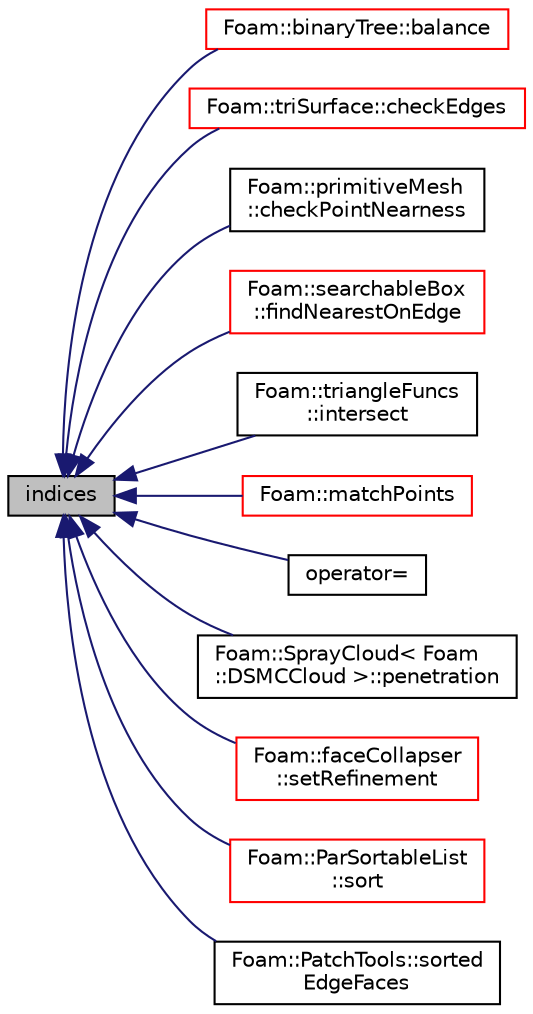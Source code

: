 digraph "indices"
{
  bgcolor="transparent";
  edge [fontname="Helvetica",fontsize="10",labelfontname="Helvetica",labelfontsize="10"];
  node [fontname="Helvetica",fontsize="10",shape=record];
  rankdir="LR";
  Node23 [label="indices",height=0.2,width=0.4,color="black", fillcolor="grey75", style="filled", fontcolor="black"];
  Node23 -> Node24 [dir="back",color="midnightblue",fontsize="10",style="solid",fontname="Helvetica"];
  Node24 [label="Foam::binaryTree::balance",height=0.2,width=0.4,color="red",URL="$a31121.html#aeceb989c9c8ba1acf0e2864e67351dc6",tooltip="Cheap balance function. "];
  Node23 -> Node26 [dir="back",color="midnightblue",fontsize="10",style="solid",fontname="Helvetica"];
  Node26 [label="Foam::triSurface::checkEdges",height=0.2,width=0.4,color="red",URL="$a31961.html#a90f5f9407a227d55df8fa9120de9f122",tooltip="Check triply (or more) connected edges. "];
  Node23 -> Node29 [dir="back",color="midnightblue",fontsize="10",style="solid",fontname="Helvetica"];
  Node29 [label="Foam::primitiveMesh\l::checkPointNearness",height=0.2,width=0.4,color="black",URL="$a28685.html#ac2c2f064ea0cd05ee80fc09c957e7341",tooltip="Check for point-point-nearness,. "];
  Node23 -> Node30 [dir="back",color="midnightblue",fontsize="10",style="solid",fontname="Helvetica"];
  Node30 [label="Foam::searchableBox\l::findNearestOnEdge",height=0.2,width=0.4,color="red",URL="$a26345.html#a945928aebbefd2d65c7cd3807020bb93",tooltip="Calculate nearest point on edge. "];
  Node23 -> Node33 [dir="back",color="midnightblue",fontsize="10",style="solid",fontname="Helvetica"];
  Node33 [label="Foam::triangleFuncs\l::intersect",height=0.2,width=0.4,color="black",URL="$a26657.html#a366aada8f77bed49087f5c97d30087b2",tooltip="Do triangles intersect. Return bool and set intersection segment. "];
  Node23 -> Node34 [dir="back",color="midnightblue",fontsize="10",style="solid",fontname="Helvetica"];
  Node34 [label="Foam::matchPoints",height=0.2,width=0.4,color="red",URL="$a21851.html#abc7cba30306098a4eaf18f508d39ea10",tooltip="Determine correspondence between pointFields. Gets passed. "];
  Node23 -> Node326 [dir="back",color="midnightblue",fontsize="10",style="solid",fontname="Helvetica"];
  Node326 [label="operator=",height=0.2,width=0.4,color="black",URL="$a27033.html#abbec3871371d4eefd1510188d78bcc12",tooltip="Assignment operator. Takes linear time. "];
  Node23 -> Node327 [dir="back",color="midnightblue",fontsize="10",style="solid",fontname="Helvetica"];
  Node327 [label="Foam::SprayCloud\< Foam\l::DSMCCloud \>::penetration",height=0.2,width=0.4,color="black",URL="$a25661.html#acabb7d90e498b652e912de7feeedf590",tooltip="Penetration for fraction [0-1] of the current total mass. "];
  Node23 -> Node328 [dir="back",color="midnightblue",fontsize="10",style="solid",fontname="Helvetica"];
  Node328 [label="Foam::faceCollapser\l::setRefinement",height=0.2,width=0.4,color="red",URL="$a22405.html#a4eb4757ecb940ebe87d1e45559d1bad1",tooltip="Collapse faces along endpoints. Play commands into. "];
  Node23 -> Node330 [dir="back",color="midnightblue",fontsize="10",style="solid",fontname="Helvetica"];
  Node330 [label="Foam::ParSortableList\l::sort",height=0.2,width=0.4,color="red",URL="$a27081.html#a47fdc9eea42b6975cdc835bb2e08810e",tooltip="(stable) sort the list (if changed after construction time) "];
  Node23 -> Node332 [dir="back",color="midnightblue",fontsize="10",style="solid",fontname="Helvetica"];
  Node332 [label="Foam::PatchTools::sorted\lEdgeFaces",height=0.2,width=0.4,color="black",URL="$a28681.html#a6f45385fbdbafd55b359508624f4e84f"];
}
